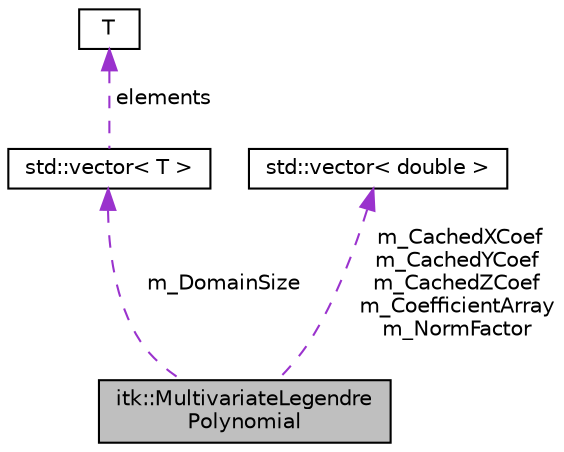digraph "itk::MultivariateLegendrePolynomial"
{
 // LATEX_PDF_SIZE
  edge [fontname="Helvetica",fontsize="10",labelfontname="Helvetica",labelfontsize="10"];
  node [fontname="Helvetica",fontsize="10",shape=record];
  Node1 [label="itk::MultivariateLegendre\lPolynomial",height=0.2,width=0.4,color="black", fillcolor="grey75", style="filled", fontcolor="black",tooltip="2D and 3D multivariate Legendre Polynomial"];
  Node2 -> Node1 [dir="back",color="darkorchid3",fontsize="10",style="dashed",label=" m_DomainSize" ,fontname="Helvetica"];
  Node2 [label="std::vector\< T \>",height=0.2,width=0.4,color="black", fillcolor="white", style="filled",tooltip=" "];
  Node3 -> Node2 [dir="back",color="darkorchid3",fontsize="10",style="dashed",label=" elements" ,fontname="Helvetica"];
  Node3 [label="T",height=0.2,width=0.4,color="black", fillcolor="white", style="filled",tooltip=" "];
  Node4 -> Node1 [dir="back",color="darkorchid3",fontsize="10",style="dashed",label=" m_CachedXCoef\nm_CachedYCoef\nm_CachedZCoef\nm_CoefficientArray\nm_NormFactor" ,fontname="Helvetica"];
  Node4 [label="std::vector\< double \>",height=0.2,width=0.4,color="black", fillcolor="white", style="filled",tooltip=" "];
}
